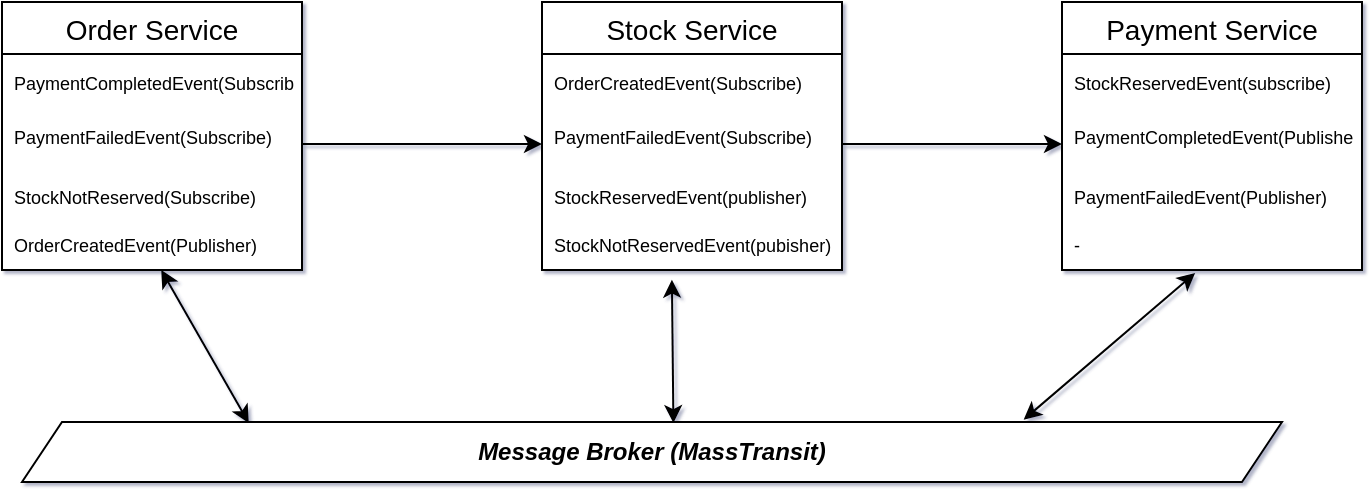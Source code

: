 <mxfile version="22.0.8" type="github">
  <diagram name="Page-1" id="fyBXl63-xaljry7meS30">
    <mxGraphModel dx="1195" dy="632" grid="0" gridSize="10" guides="1" tooltips="1" connect="1" arrows="1" fold="1" page="1" pageScale="1" pageWidth="850" pageHeight="1100" background="none" math="0" shadow="1">
      <root>
        <mxCell id="0" />
        <mxCell id="1" parent="0" />
        <mxCell id="h02HizXEJ9lsxoNeCo2e-2" value="Order Service" style="swimlane;fontStyle=0;childLayout=stackLayout;horizontal=1;startSize=26;horizontalStack=0;resizeParent=1;resizeParentMax=0;resizeLast=0;collapsible=1;marginBottom=0;align=center;fontSize=14;swimlaneLine=1;rounded=0;shadow=0;swimlaneFillColor=default;gradientColor=none;" vertex="1" parent="1">
          <mxGeometry x="80" y="280" width="150" height="134" as="geometry" />
        </mxCell>
        <mxCell id="h02HizXEJ9lsxoNeCo2e-3" value="&lt;font style=&quot;font-size: 9px;&quot;&gt;PaymentCompletedEvent(Subscribe)&lt;/font&gt;" style="text;strokeColor=none;fillColor=none;spacingLeft=4;spacingRight=4;overflow=hidden;rotatable=0;points=[[0,0.5],[1,0.5]];portConstraint=eastwest;fontSize=12;whiteSpace=wrap;html=1;" vertex="1" parent="h02HizXEJ9lsxoNeCo2e-2">
          <mxGeometry y="26" width="150" height="30" as="geometry" />
        </mxCell>
        <mxCell id="h02HizXEJ9lsxoNeCo2e-4" value="PaymentFailedEvent(Subscribe)" style="text;strokeColor=none;fillColor=none;spacingLeft=4;spacingRight=4;overflow=hidden;rotatable=0;points=[[0,0.5],[1,0.5]];portConstraint=eastwest;fontSize=9;whiteSpace=wrap;html=1;" vertex="1" parent="h02HizXEJ9lsxoNeCo2e-2">
          <mxGeometry y="56" width="150" height="30" as="geometry" />
        </mxCell>
        <mxCell id="h02HizXEJ9lsxoNeCo2e-5" value="StockNotReserved(Subscribe)" style="text;strokeColor=none;fillColor=none;spacingLeft=4;spacingRight=4;overflow=hidden;rotatable=0;points=[[0,0.5],[1,0.5]];portConstraint=eastwest;fontSize=9;whiteSpace=wrap;html=1;" vertex="1" parent="h02HizXEJ9lsxoNeCo2e-2">
          <mxGeometry y="86" width="150" height="24" as="geometry" />
        </mxCell>
        <mxCell id="h02HizXEJ9lsxoNeCo2e-6" value="OrderCreatedEvent(Publisher)" style="text;strokeColor=none;fillColor=none;spacingLeft=4;spacingRight=4;overflow=hidden;rotatable=0;points=[[0,0.5],[1,0.5]];portConstraint=eastwest;fontSize=9;whiteSpace=wrap;html=1;" vertex="1" parent="h02HizXEJ9lsxoNeCo2e-2">
          <mxGeometry y="110" width="150" height="24" as="geometry" />
        </mxCell>
        <mxCell id="h02HizXEJ9lsxoNeCo2e-7" value="Stock Service" style="swimlane;fontStyle=0;childLayout=stackLayout;horizontal=1;startSize=26;horizontalStack=0;resizeParent=1;resizeParentMax=0;resizeLast=0;collapsible=1;marginBottom=0;align=center;fontSize=14;swimlaneLine=1;rounded=0;shadow=0;swimlaneFillColor=default;gradientColor=none;" vertex="1" parent="1">
          <mxGeometry x="350" y="280" width="150" height="134" as="geometry" />
        </mxCell>
        <mxCell id="h02HizXEJ9lsxoNeCo2e-8" value="&lt;font style=&quot;font-size: 9px;&quot;&gt;OrderCreatedEvent(Subscribe)&lt;/font&gt;" style="text;strokeColor=none;fillColor=none;spacingLeft=4;spacingRight=4;overflow=hidden;rotatable=0;points=[[0,0.5],[1,0.5]];portConstraint=eastwest;fontSize=12;whiteSpace=wrap;html=1;" vertex="1" parent="h02HizXEJ9lsxoNeCo2e-7">
          <mxGeometry y="26" width="150" height="30" as="geometry" />
        </mxCell>
        <mxCell id="h02HizXEJ9lsxoNeCo2e-9" value="PaymentFailedEvent(Subscribe)" style="text;strokeColor=none;fillColor=none;spacingLeft=4;spacingRight=4;overflow=hidden;rotatable=0;points=[[0,0.5],[1,0.5]];portConstraint=eastwest;fontSize=9;whiteSpace=wrap;html=1;" vertex="1" parent="h02HizXEJ9lsxoNeCo2e-7">
          <mxGeometry y="56" width="150" height="30" as="geometry" />
        </mxCell>
        <mxCell id="h02HizXEJ9lsxoNeCo2e-10" value="StockReservedEvent(publisher)" style="text;strokeColor=none;fillColor=none;spacingLeft=4;spacingRight=4;overflow=hidden;rotatable=0;points=[[0,0.5],[1,0.5]];portConstraint=eastwest;fontSize=9;whiteSpace=wrap;html=1;" vertex="1" parent="h02HizXEJ9lsxoNeCo2e-7">
          <mxGeometry y="86" width="150" height="24" as="geometry" />
        </mxCell>
        <mxCell id="h02HizXEJ9lsxoNeCo2e-11" value="StockNotReservedEvent(pubisher)" style="text;strokeColor=none;fillColor=none;spacingLeft=4;spacingRight=4;overflow=hidden;rotatable=0;points=[[0,0.5],[1,0.5]];portConstraint=eastwest;fontSize=9;whiteSpace=wrap;html=1;" vertex="1" parent="h02HizXEJ9lsxoNeCo2e-7">
          <mxGeometry y="110" width="150" height="24" as="geometry" />
        </mxCell>
        <mxCell id="h02HizXEJ9lsxoNeCo2e-12" value="Payment Service" style="swimlane;fontStyle=0;childLayout=stackLayout;horizontal=1;startSize=26;horizontalStack=0;resizeParent=1;resizeParentMax=0;resizeLast=0;collapsible=1;marginBottom=0;align=center;fontSize=14;swimlaneLine=1;rounded=0;shadow=0;swimlaneFillColor=default;gradientColor=none;" vertex="1" parent="1">
          <mxGeometry x="610" y="280" width="150" height="134" as="geometry" />
        </mxCell>
        <mxCell id="h02HizXEJ9lsxoNeCo2e-13" value="&lt;font style=&quot;font-size: 9px;&quot;&gt;StockReservedEvent(subscribe)&lt;/font&gt;" style="text;strokeColor=none;fillColor=none;spacingLeft=4;spacingRight=4;overflow=hidden;rotatable=0;points=[[0,0.5],[1,0.5]];portConstraint=eastwest;fontSize=12;whiteSpace=wrap;html=1;" vertex="1" parent="h02HizXEJ9lsxoNeCo2e-12">
          <mxGeometry y="26" width="150" height="30" as="geometry" />
        </mxCell>
        <mxCell id="h02HizXEJ9lsxoNeCo2e-14" value="PaymentCompletedEvent(Publisher)" style="text;strokeColor=none;fillColor=none;spacingLeft=4;spacingRight=4;overflow=hidden;rotatable=0;points=[[0,0.5],[1,0.5]];portConstraint=eastwest;fontSize=9;whiteSpace=wrap;html=1;" vertex="1" parent="h02HizXEJ9lsxoNeCo2e-12">
          <mxGeometry y="56" width="150" height="30" as="geometry" />
        </mxCell>
        <mxCell id="h02HizXEJ9lsxoNeCo2e-15" value="PaymentFailedEvent(Publisher)" style="text;strokeColor=none;fillColor=none;spacingLeft=4;spacingRight=4;overflow=hidden;rotatable=0;points=[[0,0.5],[1,0.5]];portConstraint=eastwest;fontSize=9;whiteSpace=wrap;html=1;" vertex="1" parent="h02HizXEJ9lsxoNeCo2e-12">
          <mxGeometry y="86" width="150" height="24" as="geometry" />
        </mxCell>
        <mxCell id="h02HizXEJ9lsxoNeCo2e-18" value="-&lt;br&gt;" style="text;strokeColor=none;fillColor=none;spacingLeft=4;spacingRight=4;overflow=hidden;rotatable=0;points=[[0,0.5],[1,0.5]];portConstraint=eastwest;fontSize=9;whiteSpace=wrap;html=1;" vertex="1" parent="h02HizXEJ9lsxoNeCo2e-12">
          <mxGeometry y="110" width="150" height="24" as="geometry" />
        </mxCell>
        <mxCell id="h02HizXEJ9lsxoNeCo2e-19" style="edgeStyle=orthogonalEdgeStyle;rounded=0;orthogonalLoop=1;jettySize=auto;html=1;" edge="1" parent="1" source="h02HizXEJ9lsxoNeCo2e-4" target="h02HizXEJ9lsxoNeCo2e-9">
          <mxGeometry relative="1" as="geometry" />
        </mxCell>
        <mxCell id="h02HizXEJ9lsxoNeCo2e-20" style="edgeStyle=orthogonalEdgeStyle;rounded=0;orthogonalLoop=1;jettySize=auto;html=1;" edge="1" parent="1" source="h02HizXEJ9lsxoNeCo2e-9" target="h02HizXEJ9lsxoNeCo2e-14">
          <mxGeometry relative="1" as="geometry" />
        </mxCell>
        <mxCell id="h02HizXEJ9lsxoNeCo2e-22" value="&lt;b&gt;&lt;i&gt;Message Broker (MassTransit)&lt;/i&gt;&lt;/b&gt;" style="shape=parallelogram;perimeter=parallelogramPerimeter;whiteSpace=wrap;html=1;fixedSize=1;" vertex="1" parent="1">
          <mxGeometry x="90" y="490" width="630" height="30" as="geometry" />
        </mxCell>
        <mxCell id="h02HizXEJ9lsxoNeCo2e-26" value="" style="endArrow=classic;startArrow=classic;html=1;rounded=0;entryX=0.528;entryY=0.924;entryDx=0;entryDy=0;entryPerimeter=0;exitX=0.18;exitY=0.017;exitDx=0;exitDy=0;exitPerimeter=0;" edge="1" parent="1" source="h02HizXEJ9lsxoNeCo2e-22">
          <mxGeometry width="50" height="50" relative="1" as="geometry">
            <mxPoint x="150.4" y="481.82" as="sourcePoint" />
            <mxPoint x="159.6" y="413.996" as="targetPoint" />
          </mxGeometry>
        </mxCell>
        <mxCell id="h02HizXEJ9lsxoNeCo2e-28" value="" style="endArrow=classic;startArrow=classic;html=1;rounded=0;entryX=0.433;entryY=1.201;entryDx=0;entryDy=0;entryPerimeter=0;exitX=0.517;exitY=0.017;exitDx=0;exitDy=0;exitPerimeter=0;" edge="1" parent="1" source="h02HizXEJ9lsxoNeCo2e-22" target="h02HizXEJ9lsxoNeCo2e-11">
          <mxGeometry width="50" height="50" relative="1" as="geometry">
            <mxPoint x="263" y="488" as="sourcePoint" />
            <mxPoint x="310" y="430" as="targetPoint" />
          </mxGeometry>
        </mxCell>
        <mxCell id="h02HizXEJ9lsxoNeCo2e-29" value="" style="endArrow=classic;startArrow=classic;html=1;rounded=0;entryX=0.444;entryY=1.063;entryDx=0;entryDy=0;entryPerimeter=0;exitX=0.795;exitY=-0.039;exitDx=0;exitDy=0;exitPerimeter=0;" edge="1" parent="1" source="h02HizXEJ9lsxoNeCo2e-22" target="h02HizXEJ9lsxoNeCo2e-18">
          <mxGeometry width="50" height="50" relative="1" as="geometry">
            <mxPoint x="600" y="480" as="sourcePoint" />
            <mxPoint x="640" y="412.996" as="targetPoint" />
          </mxGeometry>
        </mxCell>
      </root>
    </mxGraphModel>
  </diagram>
</mxfile>
